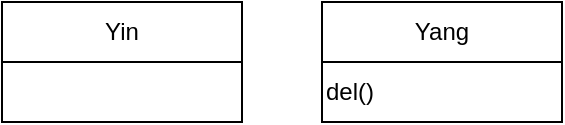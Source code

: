 <mxfile>
    <diagram id="2ScQYNUxOTzxtQk694fd" name="Página-1">
        <mxGraphModel dx="964" dy="317" grid="1" gridSize="10" guides="1" tooltips="1" connect="1" arrows="1" fold="1" page="1" pageScale="1" pageWidth="827" pageHeight="1169" math="0" shadow="0">
            <root>
                <mxCell id="0"/>
                <mxCell id="1" parent="0"/>
                <mxCell id="5" value="del()" style="rounded=0;whiteSpace=wrap;html=1;align=left;" vertex="1" parent="1">
                    <mxGeometry x="434" y="140" width="120" height="30" as="geometry"/>
                </mxCell>
                <mxCell id="2" value="Yang" style="rounded=0;whiteSpace=wrap;html=1;" vertex="1" parent="1">
                    <mxGeometry x="434" y="110" width="120" height="30" as="geometry"/>
                </mxCell>
                <mxCell id="3" value="" style="rounded=0;whiteSpace=wrap;html=1;" vertex="1" parent="1">
                    <mxGeometry x="274" y="110" width="120" height="60" as="geometry"/>
                </mxCell>
                <mxCell id="4" value="Yin" style="rounded=0;whiteSpace=wrap;html=1;" vertex="1" parent="1">
                    <mxGeometry x="274" y="110" width="120" height="30" as="geometry"/>
                </mxCell>
            </root>
        </mxGraphModel>
    </diagram>
</mxfile>